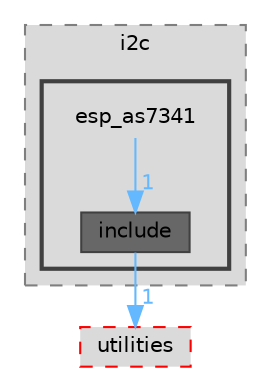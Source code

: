 digraph "components/peripherals/i2c/esp_as7341"
{
 // LATEX_PDF_SIZE
  bgcolor="transparent";
  edge [fontname=Helvetica,fontsize=10,labelfontname=Helvetica,labelfontsize=10];
  node [fontname=Helvetica,fontsize=10,shape=box,height=0.2,width=0.4];
  compound=true
  subgraph clusterdir_7c937227b2c8e4f6d79d54c2e9a7ab6d {
    graph [ bgcolor="#dadada", pencolor="grey50", label="i2c", fontname=Helvetica,fontsize=10 style="filled,dashed", URL="dir_7c937227b2c8e4f6d79d54c2e9a7ab6d.html",tooltip=""]
  subgraph clusterdir_25e9c30e58d65c1bb72368f8ed3d658c {
    graph [ bgcolor="#dadada", pencolor="grey25", label="", fontname=Helvetica,fontsize=10 style="filled,bold", URL="dir_25e9c30e58d65c1bb72368f8ed3d658c.html",tooltip=""]
    dir_25e9c30e58d65c1bb72368f8ed3d658c [shape=plaintext, label="esp_as7341"];
  dir_674240863faa08dd0c626a7407be898b [label="include", fillcolor="#676767", color="grey25", style="filled", URL="dir_674240863faa08dd0c626a7407be898b.html",tooltip=""];
  }
  }
  dir_59ed5374a4f6b52e0256717e78b786a3 [label="utilities", fillcolor="#dadada", color="red", style="filled,dashed", URL="dir_59ed5374a4f6b52e0256717e78b786a3.html",tooltip=""];
  dir_25e9c30e58d65c1bb72368f8ed3d658c->dir_674240863faa08dd0c626a7407be898b [headlabel="1", labeldistance=1.5 headhref="dir_000005_000045.html" href="dir_000005_000045.html" color="steelblue1" fontcolor="steelblue1"];
  dir_674240863faa08dd0c626a7407be898b->dir_59ed5374a4f6b52e0256717e78b786a3 [headlabel="1", labeldistance=1.5 headhref="dir_000045_000086.html" href="dir_000045_000086.html" color="steelblue1" fontcolor="steelblue1"];
}
